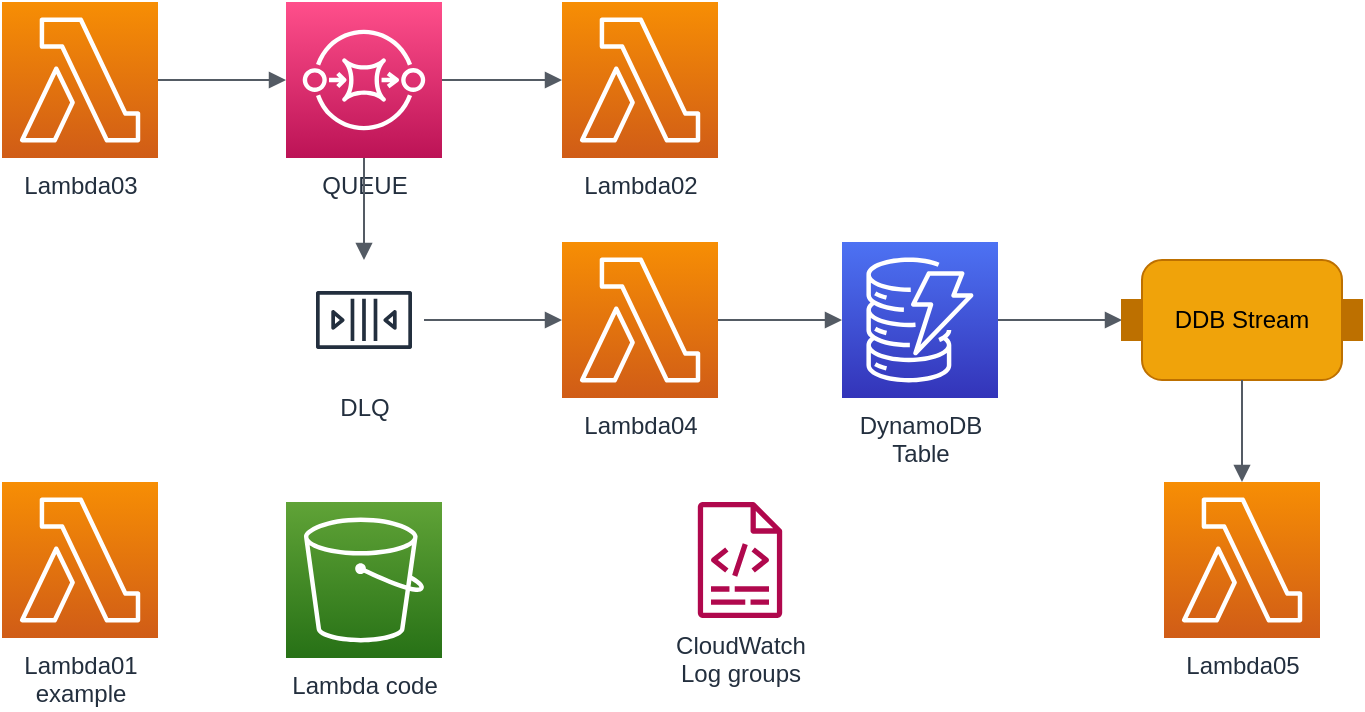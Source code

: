 <mxfile>
    <diagram id="TV-9DVPVT2rMkenX0t_e" name="Page-1">
        <mxGraphModel dx="711" dy="592" grid="1" gridSize="10" guides="1" tooltips="1" connect="1" arrows="1" fold="1" page="1" pageScale="1" pageWidth="850" pageHeight="1100" background="#FFFFFF" math="0" shadow="0">
            <root>
                <mxCell id="0"/>
                <mxCell id="1" parent="0"/>
                <mxCell id="M70U2BS_iB5tN34gUyGM-1" value="Lambda03" style="sketch=0;points=[[0,0,0],[0.25,0,0],[0.5,0,0],[0.75,0,0],[1,0,0],[0,1,0],[0.25,1,0],[0.5,1,0],[0.75,1,0],[1,1,0],[0,0.25,0],[0,0.5,0],[0,0.75,0],[1,0.25,0],[1,0.5,0],[1,0.75,0]];outlineConnect=0;fontColor=#232F3E;gradientColor=#F78E04;gradientDirection=north;fillColor=#D05C17;strokeColor=#ffffff;dashed=0;verticalLabelPosition=bottom;verticalAlign=top;align=center;html=1;fontSize=12;fontStyle=0;aspect=fixed;shape=mxgraph.aws4.resourceIcon;resIcon=mxgraph.aws4.lambda;" parent="1" vertex="1">
                    <mxGeometry x="180" y="40" width="78" height="78" as="geometry"/>
                </mxCell>
                <mxCell id="M70U2BS_iB5tN34gUyGM-2" value="Lambda02" style="sketch=0;points=[[0,0,0],[0.25,0,0],[0.5,0,0],[0.75,0,0],[1,0,0],[0,1,0],[0.25,1,0],[0.5,1,0],[0.75,1,0],[1,1,0],[0,0.25,0],[0,0.5,0],[0,0.75,0],[1,0.25,0],[1,0.5,0],[1,0.75,0]];outlineConnect=0;fontColor=#232F3E;gradientColor=#F78E04;gradientDirection=north;fillColor=#D05C17;strokeColor=#ffffff;dashed=0;verticalLabelPosition=bottom;verticalAlign=top;align=center;html=1;fontSize=12;fontStyle=0;aspect=fixed;shape=mxgraph.aws4.resourceIcon;resIcon=mxgraph.aws4.lambda;" parent="1" vertex="1">
                    <mxGeometry x="460" y="40" width="78" height="78" as="geometry"/>
                </mxCell>
                <mxCell id="M70U2BS_iB5tN34gUyGM-3" value="Lambda04" style="sketch=0;points=[[0,0,0],[0.25,0,0],[0.5,0,0],[0.75,0,0],[1,0,0],[0,1,0],[0.25,1,0],[0.5,1,0],[0.75,1,0],[1,1,0],[0,0.25,0],[0,0.5,0],[0,0.75,0],[1,0.25,0],[1,0.5,0],[1,0.75,0]];outlineConnect=0;fontColor=#232F3E;gradientColor=#F78E04;gradientDirection=north;fillColor=#D05C17;strokeColor=#ffffff;dashed=0;verticalLabelPosition=bottom;verticalAlign=top;align=center;html=1;fontSize=12;fontStyle=0;aspect=fixed;shape=mxgraph.aws4.resourceIcon;resIcon=mxgraph.aws4.lambda;" parent="1" vertex="1">
                    <mxGeometry x="460" y="160" width="78" height="78" as="geometry"/>
                </mxCell>
                <mxCell id="M70U2BS_iB5tN34gUyGM-4" value="&lt;div&gt;Lambda01&lt;/div&gt;&lt;div&gt;example&lt;br&gt;&lt;/div&gt;" style="sketch=0;points=[[0,0,0],[0.25,0,0],[0.5,0,0],[0.75,0,0],[1,0,0],[0,1,0],[0.25,1,0],[0.5,1,0],[0.75,1,0],[1,1,0],[0,0.25,0],[0,0.5,0],[0,0.75,0],[1,0.25,0],[1,0.5,0],[1,0.75,0]];outlineConnect=0;fontColor=#232F3E;gradientColor=#F78E04;gradientDirection=north;fillColor=#D05C17;strokeColor=#ffffff;dashed=0;verticalLabelPosition=bottom;verticalAlign=top;align=center;html=1;fontSize=12;fontStyle=0;aspect=fixed;shape=mxgraph.aws4.resourceIcon;resIcon=mxgraph.aws4.lambda;" parent="1" vertex="1">
                    <mxGeometry x="180" y="280" width="78" height="78" as="geometry"/>
                </mxCell>
                <mxCell id="M70U2BS_iB5tN34gUyGM-5" value="QUEUE&lt;br&gt;" style="sketch=0;points=[[0,0,0],[0.25,0,0],[0.5,0,0],[0.75,0,0],[1,0,0],[0,1,0],[0.25,1,0],[0.5,1,0],[0.75,1,0],[1,1,0],[0,0.25,0],[0,0.5,0],[0,0.75,0],[1,0.25,0],[1,0.5,0],[1,0.75,0]];outlineConnect=0;fontColor=#232F3E;gradientColor=#FF4F8B;gradientDirection=north;fillColor=#BC1356;strokeColor=#ffffff;dashed=0;verticalLabelPosition=bottom;verticalAlign=top;align=center;html=1;fontSize=12;fontStyle=0;aspect=fixed;shape=mxgraph.aws4.resourceIcon;resIcon=mxgraph.aws4.sqs;" parent="1" vertex="1">
                    <mxGeometry x="322" y="40" width="78" height="78" as="geometry"/>
                </mxCell>
                <mxCell id="M70U2BS_iB5tN34gUyGM-7" value="DLQ" style="sketch=0;outlineConnect=0;fontColor=#232F3E;gradientColor=none;strokeColor=#232F3E;fillColor=#ffffff;dashed=0;verticalLabelPosition=bottom;verticalAlign=top;align=center;html=1;fontSize=12;fontStyle=0;aspect=fixed;shape=mxgraph.aws4.resourceIcon;resIcon=mxgraph.aws4.queue;" parent="1" vertex="1">
                    <mxGeometry x="331" y="169" width="60" height="60" as="geometry"/>
                </mxCell>
                <mxCell id="M70U2BS_iB5tN34gUyGM-9" value="" style="edgeStyle=orthogonalEdgeStyle;html=1;endArrow=block;elbow=vertical;startArrow=none;endFill=1;strokeColor=#545B64;rounded=0;" parent="1" source="M70U2BS_iB5tN34gUyGM-3" target="M70U2BS_iB5tN34gUyGM-14" edge="1">
                    <mxGeometry width="100" relative="1" as="geometry">
                        <mxPoint x="660" y="281" as="sourcePoint"/>
                        <mxPoint x="740" y="280.5" as="targetPoint"/>
                    </mxGeometry>
                </mxCell>
                <mxCell id="M70U2BS_iB5tN34gUyGM-10" value="" style="edgeStyle=orthogonalEdgeStyle;html=1;endArrow=block;elbow=vertical;startArrow=none;endFill=1;strokeColor=#545B64;rounded=0;" parent="1" source="M70U2BS_iB5tN34gUyGM-1" target="M70U2BS_iB5tN34gUyGM-5" edge="1">
                    <mxGeometry width="100" relative="1" as="geometry">
                        <mxPoint x="370" y="260" as="sourcePoint"/>
                        <mxPoint x="470" y="260" as="targetPoint"/>
                    </mxGeometry>
                </mxCell>
                <mxCell id="M70U2BS_iB5tN34gUyGM-11" value="" style="edgeStyle=orthogonalEdgeStyle;html=1;endArrow=block;elbow=vertical;startArrow=none;endFill=1;strokeColor=#545B64;rounded=0;" parent="1" source="M70U2BS_iB5tN34gUyGM-5" target="M70U2BS_iB5tN34gUyGM-2" edge="1">
                    <mxGeometry width="100" relative="1" as="geometry">
                        <mxPoint x="370" y="260" as="sourcePoint"/>
                        <mxPoint x="470" y="260" as="targetPoint"/>
                    </mxGeometry>
                </mxCell>
                <mxCell id="M70U2BS_iB5tN34gUyGM-12" value="" style="edgeStyle=orthogonalEdgeStyle;html=1;endArrow=block;elbow=vertical;startArrow=none;endFill=1;strokeColor=#545B64;rounded=0;" parent="1" source="M70U2BS_iB5tN34gUyGM-5" target="M70U2BS_iB5tN34gUyGM-7" edge="1">
                    <mxGeometry width="100" relative="1" as="geometry">
                        <mxPoint x="370" y="260" as="sourcePoint"/>
                        <mxPoint x="470" y="260" as="targetPoint"/>
                    </mxGeometry>
                </mxCell>
                <mxCell id="M70U2BS_iB5tN34gUyGM-14" value="DynamoDB&lt;br&gt;Table" style="sketch=0;points=[[0,0,0],[0.25,0,0],[0.5,0,0],[0.75,0,0],[1,0,0],[0,1,0],[0.25,1,0],[0.5,1,0],[0.75,1,0],[1,1,0],[0,0.25,0],[0,0.5,0],[0,0.75,0],[1,0.25,0],[1,0.5,0],[1,0.75,0]];outlineConnect=0;fontColor=#232F3E;gradientColor=#4D72F3;gradientDirection=north;fillColor=#3334B9;strokeColor=#ffffff;dashed=0;verticalLabelPosition=bottom;verticalAlign=top;align=center;html=1;fontSize=12;fontStyle=0;aspect=fixed;shape=mxgraph.aws4.resourceIcon;resIcon=mxgraph.aws4.dynamodb;" parent="1" vertex="1">
                    <mxGeometry x="600" y="160" width="78" height="78" as="geometry"/>
                </mxCell>
                <mxCell id="M70U2BS_iB5tN34gUyGM-15" value="" style="edgeStyle=orthogonalEdgeStyle;html=1;endArrow=block;elbow=vertical;startArrow=none;endFill=1;strokeColor=#545B64;rounded=0;" parent="1" source="M70U2BS_iB5tN34gUyGM-7" target="M70U2BS_iB5tN34gUyGM-3" edge="1">
                    <mxGeometry width="100" relative="1" as="geometry">
                        <mxPoint x="370" y="260" as="sourcePoint"/>
                        <mxPoint x="470" y="260" as="targetPoint"/>
                    </mxGeometry>
                </mxCell>
                <mxCell id="M70U2BS_iB5tN34gUyGM-16" value="&lt;div&gt;Lambda code&lt;/div&gt;" style="sketch=0;points=[[0,0,0],[0.25,0,0],[0.5,0,0],[0.75,0,0],[1,0,0],[0,1,0],[0.25,1,0],[0.5,1,0],[0.75,1,0],[1,1,0],[0,0.25,0],[0,0.5,0],[0,0.75,0],[1,0.25,0],[1,0.5,0],[1,0.75,0]];outlineConnect=0;fontColor=#232F3E;gradientColor=#60A337;gradientDirection=north;fillColor=#277116;strokeColor=#ffffff;dashed=0;verticalLabelPosition=bottom;verticalAlign=top;align=center;html=1;fontSize=12;fontStyle=0;aspect=fixed;shape=mxgraph.aws4.resourceIcon;resIcon=mxgraph.aws4.s3;" parent="1" vertex="1">
                    <mxGeometry x="322" y="290" width="78" height="78" as="geometry"/>
                </mxCell>
                <mxCell id="M70U2BS_iB5tN34gUyGM-17" value="&lt;div&gt;CloudWatch&lt;/div&gt;&lt;div&gt;Log groups&lt;/div&gt;" style="sketch=0;outlineConnect=0;fontColor=#232F3E;gradientColor=none;fillColor=#B0084D;strokeColor=none;dashed=0;verticalLabelPosition=bottom;verticalAlign=top;align=center;html=1;fontSize=12;fontStyle=0;aspect=fixed;pointerEvents=1;shape=mxgraph.aws4.logs;" parent="1" vertex="1">
                    <mxGeometry x="510" y="290" width="78" height="58" as="geometry"/>
                </mxCell>
                <mxCell id="3" value="Lambda05" style="sketch=0;points=[[0,0,0],[0.25,0,0],[0.5,0,0],[0.75,0,0],[1,0,0],[0,1,0],[0.25,1,0],[0.5,1,0],[0.75,1,0],[1,1,0],[0,0.25,0],[0,0.5,0],[0,0.75,0],[1,0.25,0],[1,0.5,0],[1,0.75,0]];outlineConnect=0;fontColor=#232F3E;gradientColor=#F78E04;gradientDirection=north;fillColor=#D05C17;strokeColor=#ffffff;dashed=0;verticalLabelPosition=bottom;verticalAlign=top;align=center;html=1;fontSize=12;fontStyle=0;aspect=fixed;shape=mxgraph.aws4.resourceIcon;resIcon=mxgraph.aws4.lambda;" vertex="1" parent="1">
                    <mxGeometry x="761" y="280" width="78" height="78" as="geometry"/>
                </mxCell>
                <mxCell id="5" value="" style="edgeStyle=orthogonalEdgeStyle;html=1;endArrow=block;elbow=vertical;startArrow=none;endFill=1;strokeColor=#545B64;rounded=0;" edge="1" parent="1" source="M70U2BS_iB5tN34gUyGM-14" target="7">
                    <mxGeometry width="100" relative="1" as="geometry">
                        <mxPoint x="610" y="290" as="sourcePoint"/>
                        <mxPoint x="730" y="209" as="targetPoint"/>
                    </mxGeometry>
                </mxCell>
                <mxCell id="7" value="DDB Stream" style="html=1;shape=mxgraph.sysml.isStream;whiteSpace=wrap;align=center;fillColor=#f0a30a;strokeColor=#BD7000;fontColor=#000000;" vertex="1" parent="1">
                    <mxGeometry x="740" y="169" width="120" height="60" as="geometry"/>
                </mxCell>
                <mxCell id="10" value="" style="edgeStyle=orthogonalEdgeStyle;html=1;endArrow=block;elbow=vertical;startArrow=none;endFill=1;strokeColor=#545B64;rounded=0;" edge="1" parent="1" source="7" target="3">
                    <mxGeometry width="100" relative="1" as="geometry">
                        <mxPoint x="759" y="340" as="sourcePoint"/>
                        <mxPoint x="730" y="209" as="targetPoint"/>
                    </mxGeometry>
                </mxCell>
            </root>
        </mxGraphModel>
    </diagram>
</mxfile>